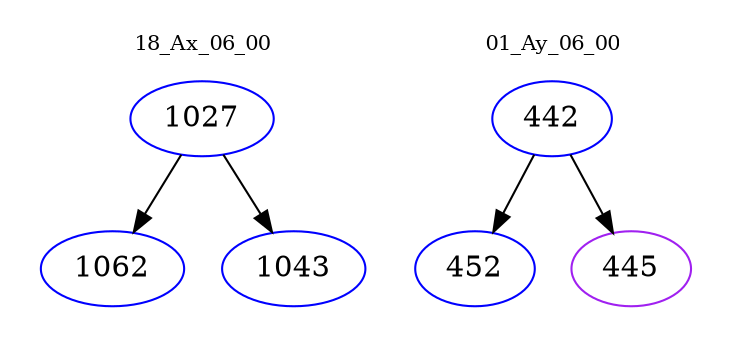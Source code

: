 digraph{
subgraph cluster_0 {
color = white
label = "18_Ax_06_00";
fontsize=10;
T0_1027 [label="1027", color="blue"]
T0_1027 -> T0_1062 [color="black"]
T0_1062 [label="1062", color="blue"]
T0_1027 -> T0_1043 [color="black"]
T0_1043 [label="1043", color="blue"]
}
subgraph cluster_1 {
color = white
label = "01_Ay_06_00";
fontsize=10;
T1_442 [label="442", color="blue"]
T1_442 -> T1_452 [color="black"]
T1_452 [label="452", color="blue"]
T1_442 -> T1_445 [color="black"]
T1_445 [label="445", color="purple"]
}
}
